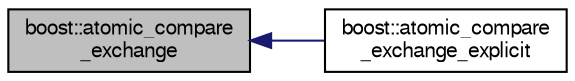digraph "boost::atomic_compare_exchange"
{
  bgcolor="transparent";
  edge [fontname="FreeSans",fontsize="10",labelfontname="FreeSans",labelfontsize="10"];
  node [fontname="FreeSans",fontsize="10",shape=record];
  rankdir="LR";
  Node1 [label="boost::atomic_compare\l_exchange",height=0.2,width=0.4,color="black", fillcolor="grey75", style="filled" fontcolor="black"];
  Node1 -> Node2 [dir="back",color="midnightblue",fontsize="10",style="solid",fontname="FreeSans"];
  Node2 [label="boost::atomic_compare\l_exchange_explicit",height=0.2,width=0.4,color="black",URL="$d4/da9/namespaceboost.html#a469f2906c0424b86520ecf5d00d6aa1f"];
}
